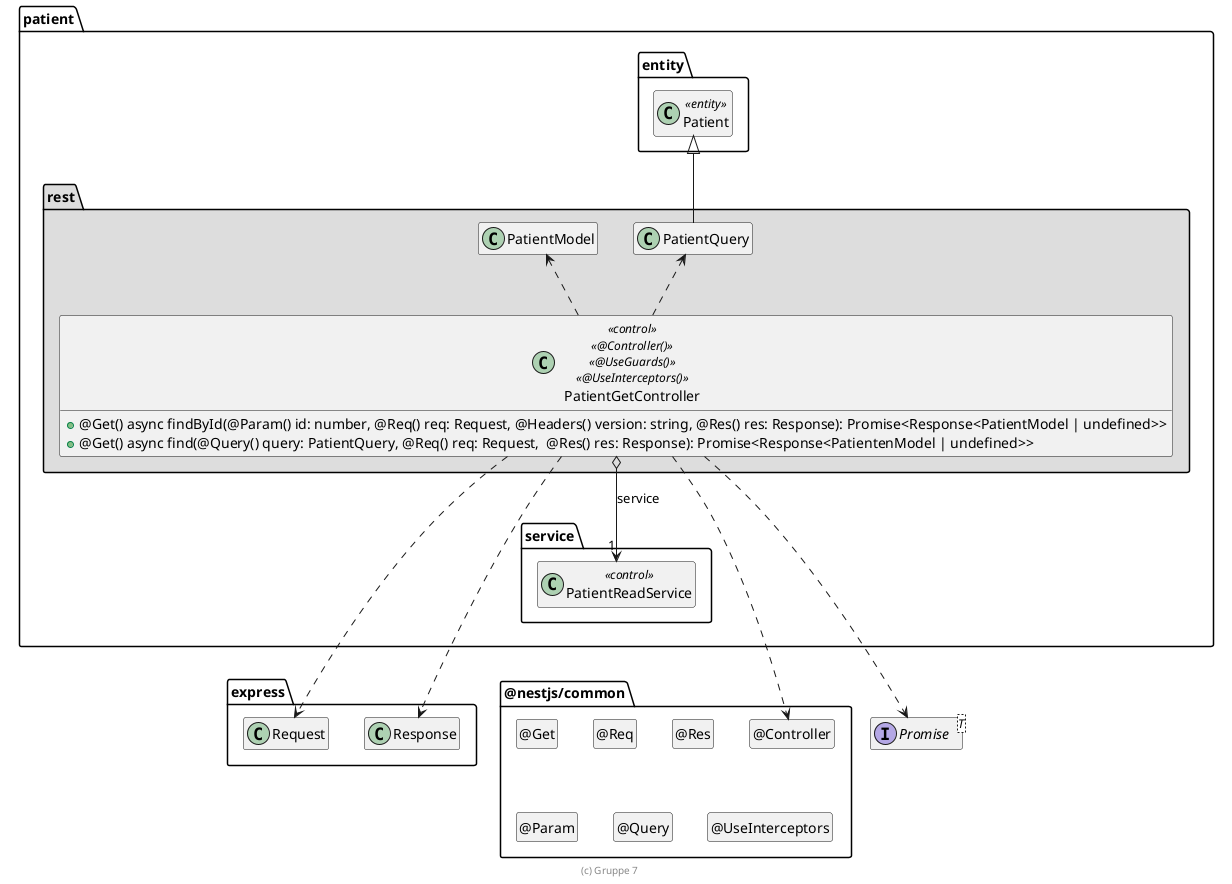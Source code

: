' Preview durch <Alt>d

@startuml Controller-Klasse

interface Promise<T>

package @nestjs/common {
  class "@Controller" as Controller
  hide Controller circle

  class "@Get" as Get
  hide Get circle

  class "@Req" as Req
  hide Req circle

  class "@Res" as Res
  hide Res circle

  class "@Param" as Param
  hide Param circle

  class "@Query" as Query
  hide Query circle

  class "@UseInterceptors" as UseInterceptors
  hide UseInterceptors circle
}

package express {
  class Request
  class Response

  Response .[hidden].> Controller
}

package patient {
  package entity #FFFFFF {
    class Patient <<entity>>

    Patient .[hidden].> Promise
    Patient .[hidden].> Request
  }

  package service {
    class PatientReadService << control >>
  }

  package rest #DDDDDD {
    PatientQuery -up-|> Patient

    class PatientGetController << control >> << @Controller() >> << @UseGuards() >> << @UseInterceptors() >> {
      + @Get() async findById(@Param() id: number, @Req() req: Request, @Headers() version: string, @Res() res: Response): Promise<Response<PatientModel | undefined>>
      + @Get() async find(@Query() query: PatientQuery, @Req() req: Request,  @Res() res: Response): Promise<Response<PatientenModel | undefined>>
    }

    PatientGetController o--> "1" PatientReadService : service

    PatientGetController ..> Controller
    PatientGetController ..> Request
    PatientGetController ..> Response
    PatientGetController ..> Promise
    PatientGetController .up.> PatientModel
    PatientGetController .up.> PatientQuery

    PatientReadService .[hidden].> Request
    PatientReadService .[hidden].> Promise
    Response .right[hidden].> Controller
  }
}

hide empty members

footer (c) Gruppe 7

@enduml
